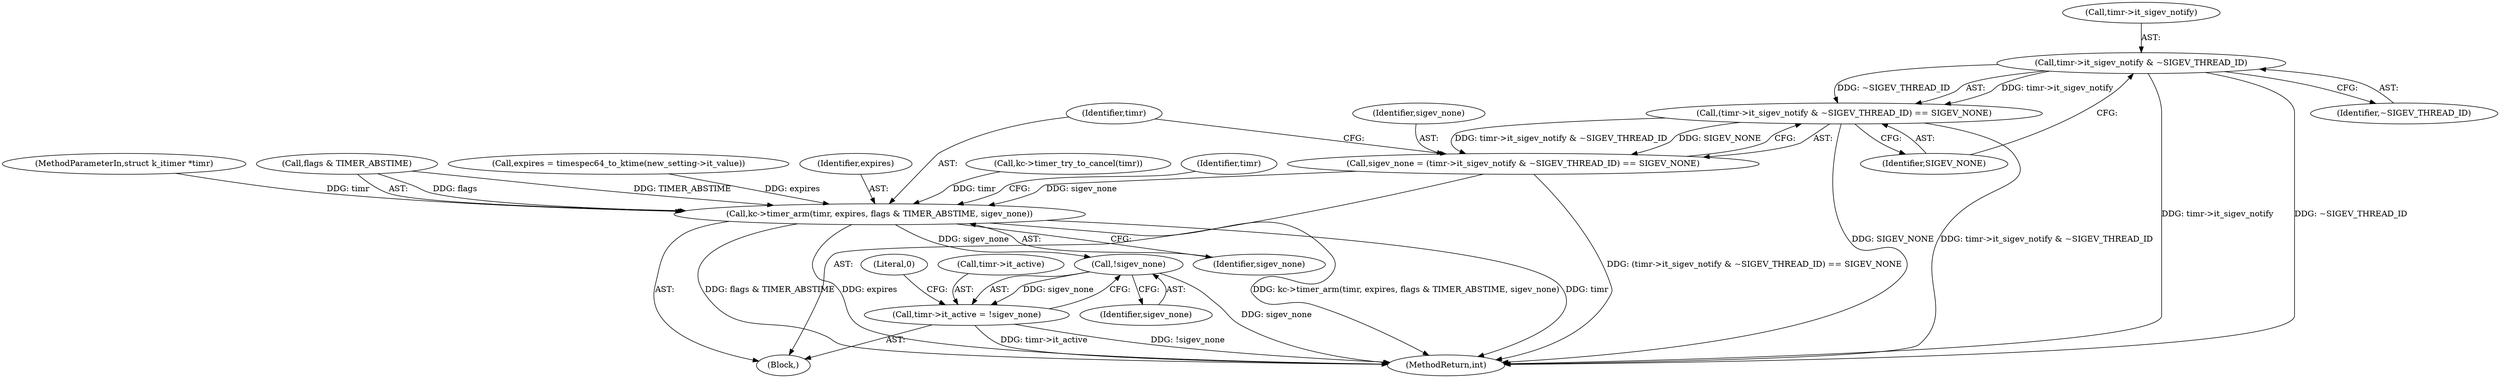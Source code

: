 digraph "1_linux_cef31d9af908243421258f1df35a4a644604efbe_0@del" {
"1000188" [label="(Call,timr->it_sigev_notify & ~SIGEV_THREAD_ID)"];
"1000187" [label="(Call,(timr->it_sigev_notify & ~SIGEV_THREAD_ID) == SIGEV_NONE)"];
"1000185" [label="(Call,sigev_none = (timr->it_sigev_notify & ~SIGEV_THREAD_ID) == SIGEV_NONE)"];
"1000194" [label="(Call,kc->timer_arm(timr, expires, flags & TIMER_ABSTIME, sigev_none))"];
"1000205" [label="(Call,!sigev_none)"];
"1000201" [label="(Call,timr->it_active = !sigev_none)"];
"1000187" [label="(Call,(timr->it_sigev_notify & ~SIGEV_THREAD_ID) == SIGEV_NONE)"];
"1000208" [label="(Literal,0)"];
"1000193" [label="(Identifier,SIGEV_NONE)"];
"1000201" [label="(Call,timr->it_active = !sigev_none)"];
"1000202" [label="(Call,timr->it_active)"];
"1000192" [label="(Identifier,~SIGEV_THREAD_ID)"];
"1000129" [label="(Call,kc->timer_try_to_cancel(timr))"];
"1000205" [label="(Call,!sigev_none)"];
"1000189" [label="(Call,timr->it_sigev_notify)"];
"1000196" [label="(Identifier,expires)"];
"1000195" [label="(Identifier,timr)"];
"1000108" [label="(Block,)"];
"1000209" [label="(MethodReturn,int)"];
"1000200" [label="(Identifier,sigev_none)"];
"1000188" [label="(Call,timr->it_sigev_notify & ~SIGEV_THREAD_ID)"];
"1000186" [label="(Identifier,sigev_none)"];
"1000203" [label="(Identifier,timr)"];
"1000194" [label="(Call,kc->timer_arm(timr, expires, flags & TIMER_ABSTIME, sigev_none))"];
"1000104" [label="(MethodParameterIn,struct k_itimer *timr)"];
"1000197" [label="(Call,flags & TIMER_ABSTIME)"];
"1000206" [label="(Identifier,sigev_none)"];
"1000179" [label="(Call,expires = timespec64_to_ktime(new_setting->it_value))"];
"1000185" [label="(Call,sigev_none = (timr->it_sigev_notify & ~SIGEV_THREAD_ID) == SIGEV_NONE)"];
"1000188" -> "1000187"  [label="AST: "];
"1000188" -> "1000192"  [label="CFG: "];
"1000189" -> "1000188"  [label="AST: "];
"1000192" -> "1000188"  [label="AST: "];
"1000193" -> "1000188"  [label="CFG: "];
"1000188" -> "1000209"  [label="DDG: timr->it_sigev_notify"];
"1000188" -> "1000209"  [label="DDG: ~SIGEV_THREAD_ID"];
"1000188" -> "1000187"  [label="DDG: timr->it_sigev_notify"];
"1000188" -> "1000187"  [label="DDG: ~SIGEV_THREAD_ID"];
"1000187" -> "1000185"  [label="AST: "];
"1000187" -> "1000193"  [label="CFG: "];
"1000193" -> "1000187"  [label="AST: "];
"1000185" -> "1000187"  [label="CFG: "];
"1000187" -> "1000209"  [label="DDG: timr->it_sigev_notify & ~SIGEV_THREAD_ID"];
"1000187" -> "1000209"  [label="DDG: SIGEV_NONE"];
"1000187" -> "1000185"  [label="DDG: timr->it_sigev_notify & ~SIGEV_THREAD_ID"];
"1000187" -> "1000185"  [label="DDG: SIGEV_NONE"];
"1000185" -> "1000108"  [label="AST: "];
"1000186" -> "1000185"  [label="AST: "];
"1000195" -> "1000185"  [label="CFG: "];
"1000185" -> "1000209"  [label="DDG: (timr->it_sigev_notify & ~SIGEV_THREAD_ID) == SIGEV_NONE"];
"1000185" -> "1000194"  [label="DDG: sigev_none"];
"1000194" -> "1000108"  [label="AST: "];
"1000194" -> "1000200"  [label="CFG: "];
"1000195" -> "1000194"  [label="AST: "];
"1000196" -> "1000194"  [label="AST: "];
"1000197" -> "1000194"  [label="AST: "];
"1000200" -> "1000194"  [label="AST: "];
"1000203" -> "1000194"  [label="CFG: "];
"1000194" -> "1000209"  [label="DDG: kc->timer_arm(timr, expires, flags & TIMER_ABSTIME, sigev_none)"];
"1000194" -> "1000209"  [label="DDG: timr"];
"1000194" -> "1000209"  [label="DDG: flags & TIMER_ABSTIME"];
"1000194" -> "1000209"  [label="DDG: expires"];
"1000129" -> "1000194"  [label="DDG: timr"];
"1000104" -> "1000194"  [label="DDG: timr"];
"1000179" -> "1000194"  [label="DDG: expires"];
"1000197" -> "1000194"  [label="DDG: flags"];
"1000197" -> "1000194"  [label="DDG: TIMER_ABSTIME"];
"1000194" -> "1000205"  [label="DDG: sigev_none"];
"1000205" -> "1000201"  [label="AST: "];
"1000205" -> "1000206"  [label="CFG: "];
"1000206" -> "1000205"  [label="AST: "];
"1000201" -> "1000205"  [label="CFG: "];
"1000205" -> "1000209"  [label="DDG: sigev_none"];
"1000205" -> "1000201"  [label="DDG: sigev_none"];
"1000201" -> "1000108"  [label="AST: "];
"1000202" -> "1000201"  [label="AST: "];
"1000208" -> "1000201"  [label="CFG: "];
"1000201" -> "1000209"  [label="DDG: !sigev_none"];
"1000201" -> "1000209"  [label="DDG: timr->it_active"];
}
